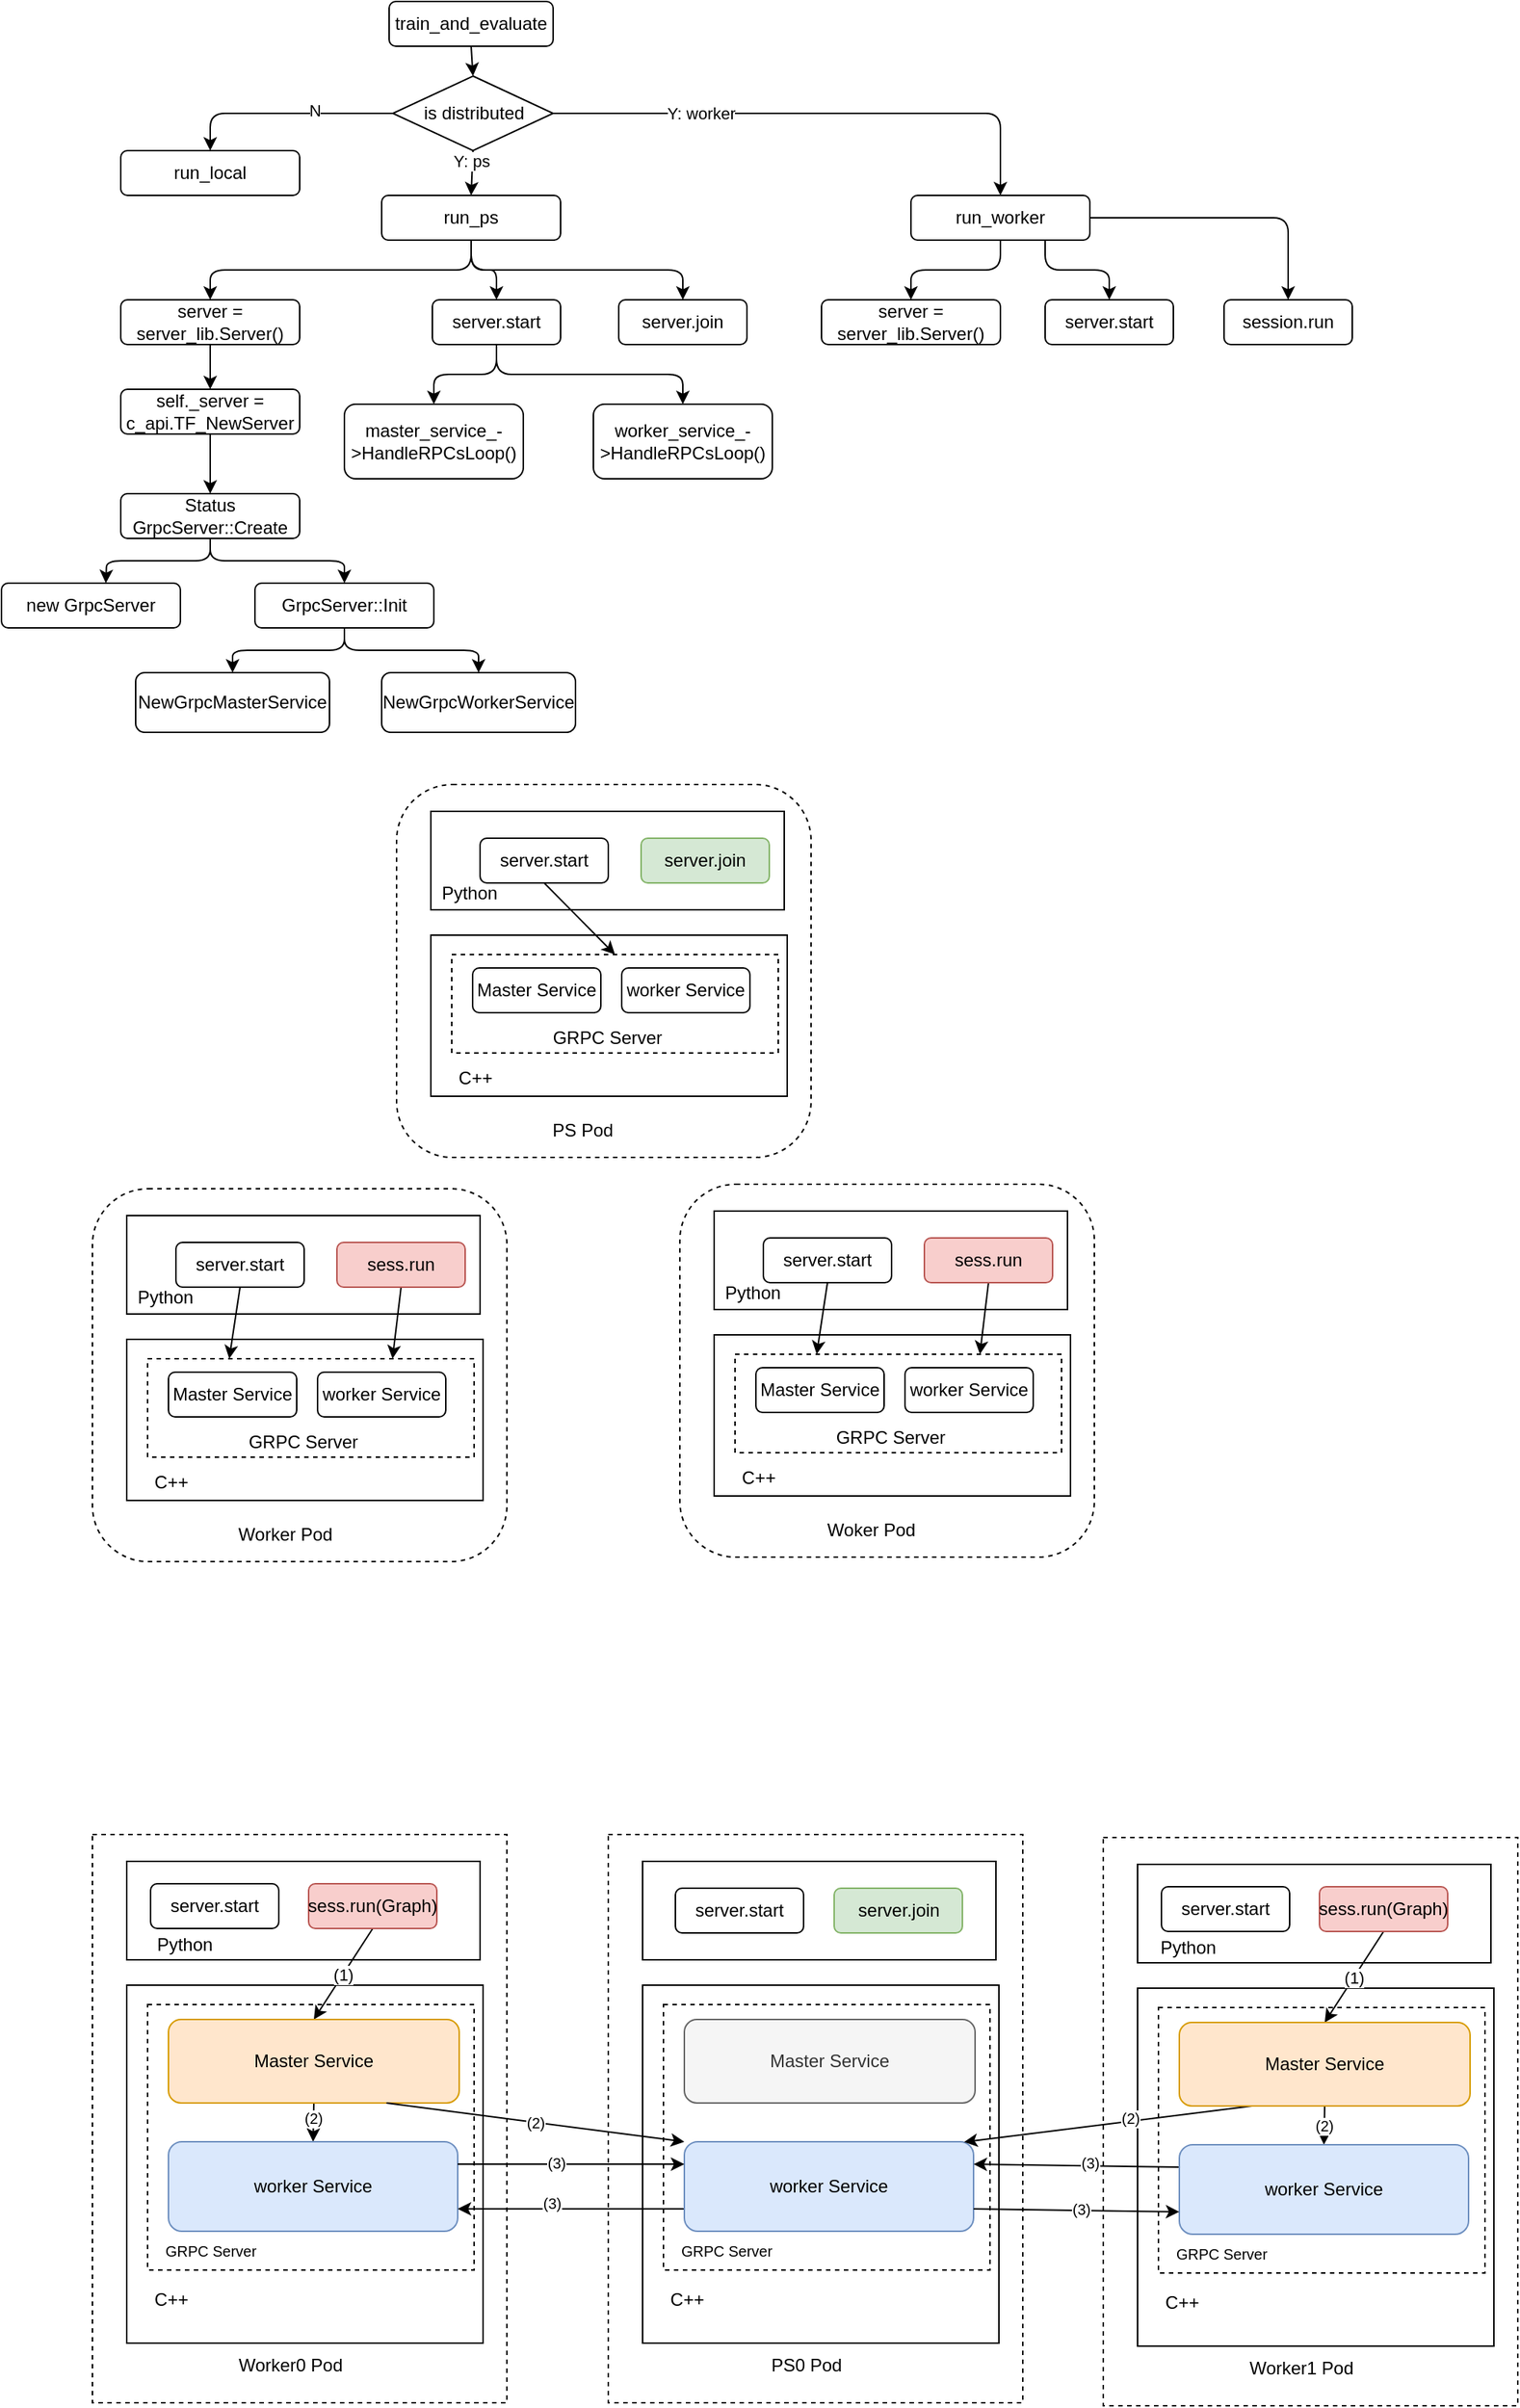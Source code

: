 <mxfile>
    <diagram id="j3vidQPTn1jR73q15Y5w" name="第 1 页">
        <mxGraphModel dx="1160" dy="494" grid="0" gridSize="10" guides="1" tooltips="1" connect="1" arrows="1" fold="1" page="1" pageScale="1" pageWidth="2339" pageHeight="3300" math="0" shadow="0">
            <root>
                <mxCell id="0"/>
                <mxCell id="1" parent="0"/>
                <mxCell id="64" value="" style="rounded=1;whiteSpace=wrap;html=1;dashed=1;" parent="1" vertex="1">
                    <mxGeometry x="275" y="615" width="278" height="250" as="geometry"/>
                </mxCell>
                <mxCell id="61" value="" style="rounded=0;whiteSpace=wrap;html=1;" parent="1" vertex="1">
                    <mxGeometry x="298" y="716" width="239" height="108" as="geometry"/>
                </mxCell>
                <mxCell id="59" value="" style="rounded=0;whiteSpace=wrap;html=1;dashed=1;" parent="1" vertex="1">
                    <mxGeometry x="312" y="729" width="219" height="66" as="geometry"/>
                </mxCell>
                <mxCell id="55" value="" style="rounded=0;whiteSpace=wrap;html=1;" parent="1" vertex="1">
                    <mxGeometry x="298" y="633" width="237" height="66" as="geometry"/>
                </mxCell>
                <mxCell id="4" style="edgeStyle=none;html=1;exitX=0.5;exitY=1;exitDx=0;exitDy=0;entryX=0.5;entryY=0;entryDx=0;entryDy=0;" parent="1" source="2" target="3" edge="1">
                    <mxGeometry relative="1" as="geometry"/>
                </mxCell>
                <mxCell id="2" value="train_and_evaluate" style="rounded=1;whiteSpace=wrap;html=1;" parent="1" vertex="1">
                    <mxGeometry x="270" y="90" width="110" height="30" as="geometry"/>
                </mxCell>
                <mxCell id="6" style="edgeStyle=none;html=1;exitX=0;exitY=0.5;exitDx=0;exitDy=0;entryX=0.5;entryY=0;entryDx=0;entryDy=0;" parent="1" source="3" target="5" edge="1">
                    <mxGeometry relative="1" as="geometry">
                        <Array as="points">
                            <mxPoint x="150" y="165"/>
                        </Array>
                    </mxGeometry>
                </mxCell>
                <mxCell id="7" value="N" style="edgeLabel;html=1;align=center;verticalAlign=middle;resizable=0;points=[];" parent="6" vertex="1" connectable="0">
                    <mxGeometry x="-0.278" y="-2" relative="1" as="geometry">
                        <mxPoint as="offset"/>
                    </mxGeometry>
                </mxCell>
                <mxCell id="9" style="edgeStyle=none;html=1;exitX=0.5;exitY=1;exitDx=0;exitDy=0;entryX=0.5;entryY=0;entryDx=0;entryDy=0;" parent="1" source="3" target="8" edge="1">
                    <mxGeometry relative="1" as="geometry"/>
                </mxCell>
                <mxCell id="15" value="Y: ps" style="edgeLabel;html=1;align=center;verticalAlign=middle;resizable=0;points=[];" parent="9" vertex="1" connectable="0">
                    <mxGeometry x="-0.532" y="-1" relative="1" as="geometry">
                        <mxPoint as="offset"/>
                    </mxGeometry>
                </mxCell>
                <mxCell id="13" style="edgeStyle=orthogonalEdgeStyle;html=1;exitX=1;exitY=0.5;exitDx=0;exitDy=0;entryX=0.5;entryY=0;entryDx=0;entryDy=0;" parent="1" source="3" target="12" edge="1">
                    <mxGeometry relative="1" as="geometry">
                        <Array as="points">
                            <mxPoint x="680" y="165"/>
                        </Array>
                    </mxGeometry>
                </mxCell>
                <mxCell id="14" value="Y: worker" style="edgeLabel;html=1;align=center;verticalAlign=middle;resizable=0;points=[];" parent="13" vertex="1" connectable="0">
                    <mxGeometry x="-0.446" relative="1" as="geometry">
                        <mxPoint as="offset"/>
                    </mxGeometry>
                </mxCell>
                <mxCell id="3" value="is distributed" style="rhombus;whiteSpace=wrap;html=1;" parent="1" vertex="1">
                    <mxGeometry x="272.5" y="140" width="107.5" height="50" as="geometry"/>
                </mxCell>
                <mxCell id="5" value="run_local" style="rounded=1;whiteSpace=wrap;html=1;" parent="1" vertex="1">
                    <mxGeometry x="90" y="190" width="120" height="30" as="geometry"/>
                </mxCell>
                <mxCell id="18" style="edgeStyle=orthogonalEdgeStyle;html=1;exitX=0.5;exitY=1;exitDx=0;exitDy=0;entryX=0.5;entryY=0;entryDx=0;entryDy=0;" parent="1" source="8" target="16" edge="1">
                    <mxGeometry relative="1" as="geometry"/>
                </mxCell>
                <mxCell id="19" value="" style="edgeStyle=orthogonalEdgeStyle;exitX=0.5;exitY=1;exitDx=0;exitDy=0;entryX=0.5;entryY=0;entryDx=0;entryDy=0;html=1;labelBackgroundColor=default;fontColor=default;" parent="1" source="8" target="17" edge="1">
                    <mxGeometry relative="1" as="geometry"/>
                </mxCell>
                <mxCell id="25" style="edgeStyle=orthogonalEdgeStyle;html=1;exitX=0.5;exitY=1;exitDx=0;exitDy=0;entryX=0.5;entryY=0;entryDx=0;entryDy=0;labelBackgroundColor=default;fontColor=default;" parent="1" source="8" target="23" edge="1">
                    <mxGeometry relative="1" as="geometry"/>
                </mxCell>
                <mxCell id="8" value="run_ps" style="rounded=1;whiteSpace=wrap;html=1;" parent="1" vertex="1">
                    <mxGeometry x="265" y="220" width="120" height="30" as="geometry"/>
                </mxCell>
                <mxCell id="42" style="edgeStyle=orthogonalEdgeStyle;html=1;exitX=0.5;exitY=1;exitDx=0;exitDy=0;entryX=0.5;entryY=0;entryDx=0;entryDy=0;labelBackgroundColor=default;fontColor=default;" parent="1" source="12" target="40" edge="1">
                    <mxGeometry relative="1" as="geometry"/>
                </mxCell>
                <mxCell id="43" style="edgeStyle=orthogonalEdgeStyle;html=1;exitX=0.75;exitY=1;exitDx=0;exitDy=0;entryX=0.5;entryY=0;entryDx=0;entryDy=0;labelBackgroundColor=default;fontColor=default;" parent="1" source="12" target="41" edge="1">
                    <mxGeometry relative="1" as="geometry"/>
                </mxCell>
                <mxCell id="48" style="edgeStyle=orthogonalEdgeStyle;html=1;exitX=1;exitY=0.5;exitDx=0;exitDy=0;entryX=0.5;entryY=0;entryDx=0;entryDy=0;labelBackgroundColor=default;fontColor=default;" parent="1" source="12" target="47" edge="1">
                    <mxGeometry relative="1" as="geometry"/>
                </mxCell>
                <mxCell id="12" value="run_worker" style="rounded=1;whiteSpace=wrap;html=1;" parent="1" vertex="1">
                    <mxGeometry x="620" y="220" width="120" height="30" as="geometry"/>
                </mxCell>
                <mxCell id="30" style="edgeStyle=orthogonalEdgeStyle;html=1;exitX=0.5;exitY=1;exitDx=0;exitDy=0;entryX=0.5;entryY=0;entryDx=0;entryDy=0;labelBackgroundColor=default;fontColor=default;" parent="1" source="16" target="21" edge="1">
                    <mxGeometry relative="1" as="geometry"/>
                </mxCell>
                <mxCell id="16" value="server = server_lib.Server()" style="rounded=1;whiteSpace=wrap;html=1;" parent="1" vertex="1">
                    <mxGeometry x="90" y="290" width="120" height="30" as="geometry"/>
                </mxCell>
                <mxCell id="17" value="server.join" style="rounded=1;whiteSpace=wrap;html=1;" parent="1" vertex="1">
                    <mxGeometry x="424" y="290" width="86" height="30" as="geometry"/>
                </mxCell>
                <mxCell id="31" style="edgeStyle=orthogonalEdgeStyle;html=1;exitX=0.5;exitY=1;exitDx=0;exitDy=0;entryX=0.5;entryY=0;entryDx=0;entryDy=0;labelBackgroundColor=default;fontColor=default;" parent="1" source="21" target="22" edge="1">
                    <mxGeometry relative="1" as="geometry"/>
                </mxCell>
                <mxCell id="21" value="self._server = c_api.TF_NewServer" style="rounded=1;whiteSpace=wrap;html=1;" parent="1" vertex="1">
                    <mxGeometry x="90" y="350" width="120" height="30" as="geometry"/>
                </mxCell>
                <mxCell id="32" style="edgeStyle=orthogonalEdgeStyle;html=1;exitX=0.5;exitY=1;exitDx=0;exitDy=0;entryX=0.5;entryY=0;entryDx=0;entryDy=0;labelBackgroundColor=default;fontColor=default;" parent="1" source="22" edge="1">
                    <mxGeometry relative="1" as="geometry">
                        <mxPoint x="80" y="480" as="targetPoint"/>
                    </mxGeometry>
                </mxCell>
                <mxCell id="33" style="edgeStyle=orthogonalEdgeStyle;html=1;exitX=0.5;exitY=1;exitDx=0;exitDy=0;labelBackgroundColor=default;fontColor=default;" parent="1" source="22" target="27" edge="1">
                    <mxGeometry relative="1" as="geometry"/>
                </mxCell>
                <mxCell id="22" value="Status GrpcServer::Create" style="rounded=1;whiteSpace=wrap;html=1;" parent="1" vertex="1">
                    <mxGeometry x="90" y="420" width="120" height="30" as="geometry"/>
                </mxCell>
                <mxCell id="38" style="edgeStyle=orthogonalEdgeStyle;html=1;exitX=0.5;exitY=1;exitDx=0;exitDy=0;entryX=0.5;entryY=0;entryDx=0;entryDy=0;labelBackgroundColor=default;fontColor=default;" parent="1" source="23" target="36" edge="1">
                    <mxGeometry relative="1" as="geometry"/>
                </mxCell>
                <mxCell id="39" style="edgeStyle=orthogonalEdgeStyle;html=1;exitX=0.5;exitY=1;exitDx=0;exitDy=0;entryX=0.5;entryY=0;entryDx=0;entryDy=0;labelBackgroundColor=default;fontColor=default;" parent="1" source="23" target="37" edge="1">
                    <mxGeometry relative="1" as="geometry"/>
                </mxCell>
                <mxCell id="23" value="server.start" style="rounded=1;whiteSpace=wrap;html=1;" parent="1" vertex="1">
                    <mxGeometry x="299" y="290" width="86" height="30" as="geometry"/>
                </mxCell>
                <mxCell id="26" value="new GrpcServer" style="rounded=1;whiteSpace=wrap;html=1;" parent="1" vertex="1">
                    <mxGeometry x="10" y="480" width="120" height="30" as="geometry"/>
                </mxCell>
                <mxCell id="34" style="edgeStyle=orthogonalEdgeStyle;html=1;exitX=0.5;exitY=1;exitDx=0;exitDy=0;entryX=0.5;entryY=0;entryDx=0;entryDy=0;labelBackgroundColor=default;fontColor=default;" parent="1" source="27" target="28" edge="1">
                    <mxGeometry relative="1" as="geometry"/>
                </mxCell>
                <mxCell id="35" style="edgeStyle=orthogonalEdgeStyle;html=1;exitX=0.5;exitY=1;exitDx=0;exitDy=0;labelBackgroundColor=default;fontColor=default;" parent="1" source="27" target="29" edge="1">
                    <mxGeometry relative="1" as="geometry"/>
                </mxCell>
                <mxCell id="27" value="GrpcServer::Init" style="rounded=1;whiteSpace=wrap;html=1;" parent="1" vertex="1">
                    <mxGeometry x="180" y="480" width="120" height="30" as="geometry"/>
                </mxCell>
                <mxCell id="28" value="NewGrpcMasterService" style="rounded=1;whiteSpace=wrap;html=1;" parent="1" vertex="1">
                    <mxGeometry x="100" y="540" width="130" height="40" as="geometry"/>
                </mxCell>
                <mxCell id="29" value="NewGrpcWorkerService" style="rounded=1;whiteSpace=wrap;html=1;" parent="1" vertex="1">
                    <mxGeometry x="265" y="540" width="130" height="40" as="geometry"/>
                </mxCell>
                <mxCell id="36" value="master_service_-&amp;gt;HandleRPCsLoop()" style="rounded=1;whiteSpace=wrap;html=1;" parent="1" vertex="1">
                    <mxGeometry x="240" y="360" width="120" height="50" as="geometry"/>
                </mxCell>
                <mxCell id="37" value="worker_service_-&amp;gt;HandleRPCsLoop()" style="rounded=1;whiteSpace=wrap;html=1;" parent="1" vertex="1">
                    <mxGeometry x="407" y="360" width="120" height="50" as="geometry"/>
                </mxCell>
                <mxCell id="40" value="server = server_lib.Server()" style="rounded=1;whiteSpace=wrap;html=1;" parent="1" vertex="1">
                    <mxGeometry x="560" y="290" width="120" height="30" as="geometry"/>
                </mxCell>
                <mxCell id="41" value="server.start" style="rounded=1;whiteSpace=wrap;html=1;" parent="1" vertex="1">
                    <mxGeometry x="710" y="290" width="86" height="30" as="geometry"/>
                </mxCell>
                <mxCell id="47" value="session.run" style="rounded=1;whiteSpace=wrap;html=1;" parent="1" vertex="1">
                    <mxGeometry x="830" y="290" width="86" height="30" as="geometry"/>
                </mxCell>
                <mxCell id="63" style="edgeStyle=none;html=1;exitX=0.5;exitY=1;exitDx=0;exitDy=0;entryX=0.5;entryY=0;entryDx=0;entryDy=0;" parent="1" source="50" target="59" edge="1">
                    <mxGeometry relative="1" as="geometry">
                        <Array as="points"/>
                    </mxGeometry>
                </mxCell>
                <mxCell id="50" value="server.start" style="rounded=1;whiteSpace=wrap;html=1;" parent="1" vertex="1">
                    <mxGeometry x="331" y="651" width="86" height="30" as="geometry"/>
                </mxCell>
                <mxCell id="51" value="server.join" style="rounded=1;whiteSpace=wrap;html=1;fillColor=#d5e8d4;strokeColor=#82b366;" parent="1" vertex="1">
                    <mxGeometry x="439" y="651" width="86" height="30" as="geometry"/>
                </mxCell>
                <mxCell id="56" value="Python" style="text;strokeColor=none;align=center;fillColor=none;html=1;verticalAlign=middle;whiteSpace=wrap;rounded=0;" parent="1" vertex="1">
                    <mxGeometry x="294" y="673" width="60" height="30" as="geometry"/>
                </mxCell>
                <mxCell id="57" value="Master Service" style="rounded=1;whiteSpace=wrap;html=1;" parent="1" vertex="1">
                    <mxGeometry x="326" y="738" width="86" height="30" as="geometry"/>
                </mxCell>
                <mxCell id="58" value="worker Service" style="rounded=1;whiteSpace=wrap;html=1;" parent="1" vertex="1">
                    <mxGeometry x="426" y="738" width="86" height="30" as="geometry"/>
                </mxCell>
                <mxCell id="60" value="GRPC Server" style="text;strokeColor=none;align=center;fillColor=none;html=1;verticalAlign=middle;whiteSpace=wrap;rounded=0;" parent="1" vertex="1">
                    <mxGeometry x="374" y="770" width="85" height="30" as="geometry"/>
                </mxCell>
                <mxCell id="62" value="C++" style="text;strokeColor=none;align=center;fillColor=none;html=1;verticalAlign=middle;whiteSpace=wrap;rounded=0;" parent="1" vertex="1">
                    <mxGeometry x="298" y="797" width="60" height="30" as="geometry"/>
                </mxCell>
                <mxCell id="65" value="PS Pod" style="text;strokeColor=none;align=center;fillColor=none;html=1;verticalAlign=middle;whiteSpace=wrap;rounded=0;dashed=1;" parent="1" vertex="1">
                    <mxGeometry x="370" y="832" width="60" height="30" as="geometry"/>
                </mxCell>
                <mxCell id="66" value="" style="rounded=1;whiteSpace=wrap;html=1;dashed=1;" parent="1" vertex="1">
                    <mxGeometry x="71" y="886" width="278" height="250" as="geometry"/>
                </mxCell>
                <mxCell id="67" value="" style="rounded=0;whiteSpace=wrap;html=1;" parent="1" vertex="1">
                    <mxGeometry x="94" y="987" width="239" height="108" as="geometry"/>
                </mxCell>
                <mxCell id="68" value="" style="rounded=0;whiteSpace=wrap;html=1;dashed=1;" parent="1" vertex="1">
                    <mxGeometry x="108" y="1000" width="219" height="66" as="geometry"/>
                </mxCell>
                <mxCell id="69" value="" style="rounded=0;whiteSpace=wrap;html=1;" parent="1" vertex="1">
                    <mxGeometry x="94" y="904" width="237" height="66" as="geometry"/>
                </mxCell>
                <mxCell id="70" style="edgeStyle=none;html=1;exitX=0.5;exitY=1;exitDx=0;exitDy=0;entryX=0.25;entryY=0;entryDx=0;entryDy=0;" parent="1" source="71" target="68" edge="1">
                    <mxGeometry relative="1" as="geometry">
                        <Array as="points"/>
                    </mxGeometry>
                </mxCell>
                <mxCell id="71" value="server.start" style="rounded=1;whiteSpace=wrap;html=1;" parent="1" vertex="1">
                    <mxGeometry x="127" y="922" width="86" height="30" as="geometry"/>
                </mxCell>
                <mxCell id="79" style="edgeStyle=none;html=1;exitX=0.5;exitY=1;exitDx=0;exitDy=0;entryX=0.75;entryY=0;entryDx=0;entryDy=0;" parent="1" source="72" target="68" edge="1">
                    <mxGeometry relative="1" as="geometry"/>
                </mxCell>
                <mxCell id="72" value="sess.run" style="rounded=1;whiteSpace=wrap;html=1;fillColor=#f8cecc;strokeColor=#b85450;" parent="1" vertex="1">
                    <mxGeometry x="235" y="922" width="86" height="30" as="geometry"/>
                </mxCell>
                <mxCell id="73" value="Python" style="text;strokeColor=none;align=center;fillColor=none;html=1;verticalAlign=middle;whiteSpace=wrap;rounded=0;" parent="1" vertex="1">
                    <mxGeometry x="90" y="944" width="60" height="30" as="geometry"/>
                </mxCell>
                <mxCell id="74" value="Master Service" style="rounded=1;whiteSpace=wrap;html=1;" parent="1" vertex="1">
                    <mxGeometry x="122" y="1009" width="86" height="30" as="geometry"/>
                </mxCell>
                <mxCell id="75" value="worker Service" style="rounded=1;whiteSpace=wrap;html=1;" parent="1" vertex="1">
                    <mxGeometry x="222" y="1009" width="86" height="30" as="geometry"/>
                </mxCell>
                <mxCell id="76" value="GRPC Server" style="text;strokeColor=none;align=center;fillColor=none;html=1;verticalAlign=middle;whiteSpace=wrap;rounded=0;" parent="1" vertex="1">
                    <mxGeometry x="170" y="1041" width="85" height="30" as="geometry"/>
                </mxCell>
                <mxCell id="77" value="C++" style="text;strokeColor=none;align=center;fillColor=none;html=1;verticalAlign=middle;whiteSpace=wrap;rounded=0;" parent="1" vertex="1">
                    <mxGeometry x="94" y="1068" width="60" height="30" as="geometry"/>
                </mxCell>
                <mxCell id="78" value="Worker Pod" style="text;strokeColor=none;align=center;fillColor=none;html=1;verticalAlign=middle;whiteSpace=wrap;rounded=0;dashed=1;" parent="1" vertex="1">
                    <mxGeometry x="166" y="1103" width="69" height="30" as="geometry"/>
                </mxCell>
                <mxCell id="80" value="" style="rounded=1;whiteSpace=wrap;html=1;dashed=1;" parent="1" vertex="1">
                    <mxGeometry x="465" y="883" width="278" height="250" as="geometry"/>
                </mxCell>
                <mxCell id="81" value="" style="rounded=0;whiteSpace=wrap;html=1;" parent="1" vertex="1">
                    <mxGeometry x="488" y="984" width="239" height="108" as="geometry"/>
                </mxCell>
                <mxCell id="82" value="" style="rounded=0;whiteSpace=wrap;html=1;dashed=1;" parent="1" vertex="1">
                    <mxGeometry x="502" y="997" width="219" height="66" as="geometry"/>
                </mxCell>
                <mxCell id="83" value="" style="rounded=0;whiteSpace=wrap;html=1;" parent="1" vertex="1">
                    <mxGeometry x="488" y="901" width="237" height="66" as="geometry"/>
                </mxCell>
                <mxCell id="84" style="edgeStyle=none;html=1;exitX=0.5;exitY=1;exitDx=0;exitDy=0;entryX=0.25;entryY=0;entryDx=0;entryDy=0;" parent="1" source="85" target="82" edge="1">
                    <mxGeometry relative="1" as="geometry">
                        <Array as="points"/>
                    </mxGeometry>
                </mxCell>
                <mxCell id="85" value="server.start" style="rounded=1;whiteSpace=wrap;html=1;" parent="1" vertex="1">
                    <mxGeometry x="521" y="919" width="86" height="30" as="geometry"/>
                </mxCell>
                <mxCell id="86" style="edgeStyle=none;html=1;exitX=0.5;exitY=1;exitDx=0;exitDy=0;entryX=0.75;entryY=0;entryDx=0;entryDy=0;" parent="1" source="87" target="82" edge="1">
                    <mxGeometry relative="1" as="geometry"/>
                </mxCell>
                <mxCell id="87" value="sess.run" style="rounded=1;whiteSpace=wrap;html=1;fillColor=#f8cecc;strokeColor=#b85450;" parent="1" vertex="1">
                    <mxGeometry x="629" y="919" width="86" height="30" as="geometry"/>
                </mxCell>
                <mxCell id="88" value="Python" style="text;strokeColor=none;align=center;fillColor=none;html=1;verticalAlign=middle;whiteSpace=wrap;rounded=0;" parent="1" vertex="1">
                    <mxGeometry x="484" y="941" width="60" height="30" as="geometry"/>
                </mxCell>
                <mxCell id="89" value="Master Service" style="rounded=1;whiteSpace=wrap;html=1;" parent="1" vertex="1">
                    <mxGeometry x="516" y="1006" width="86" height="30" as="geometry"/>
                </mxCell>
                <mxCell id="90" value="worker Service" style="rounded=1;whiteSpace=wrap;html=1;" parent="1" vertex="1">
                    <mxGeometry x="616" y="1006" width="86" height="30" as="geometry"/>
                </mxCell>
                <mxCell id="91" value="GRPC Server" style="text;strokeColor=none;align=center;fillColor=none;html=1;verticalAlign=middle;whiteSpace=wrap;rounded=0;" parent="1" vertex="1">
                    <mxGeometry x="564" y="1038" width="85" height="30" as="geometry"/>
                </mxCell>
                <mxCell id="92" value="C++" style="text;strokeColor=none;align=center;fillColor=none;html=1;verticalAlign=middle;whiteSpace=wrap;rounded=0;" parent="1" vertex="1">
                    <mxGeometry x="488" y="1065" width="60" height="30" as="geometry"/>
                </mxCell>
                <mxCell id="93" value="Woker Pod" style="text;strokeColor=none;align=center;fillColor=none;html=1;verticalAlign=middle;whiteSpace=wrap;rounded=0;dashed=1;" parent="1" vertex="1">
                    <mxGeometry x="560" y="1100" width="67" height="30" as="geometry"/>
                </mxCell>
                <mxCell id="94" value="" style="rounded=0;whiteSpace=wrap;html=1;dashed=1;" vertex="1" parent="1">
                    <mxGeometry x="71" y="1319" width="278" height="381" as="geometry"/>
                </mxCell>
                <mxCell id="95" value="" style="rounded=0;whiteSpace=wrap;html=1;" vertex="1" parent="1">
                    <mxGeometry x="94" y="1420" width="239" height="240" as="geometry"/>
                </mxCell>
                <mxCell id="96" value="" style="rounded=0;whiteSpace=wrap;html=1;dashed=1;" vertex="1" parent="1">
                    <mxGeometry x="108" y="1433" width="219" height="178" as="geometry"/>
                </mxCell>
                <mxCell id="97" value="" style="rounded=0;whiteSpace=wrap;html=1;" vertex="1" parent="1">
                    <mxGeometry x="94" y="1337" width="237" height="66" as="geometry"/>
                </mxCell>
                <mxCell id="100" value="(1)" style="edgeStyle=none;html=1;exitX=0.5;exitY=1;exitDx=0;exitDy=0;entryX=0.5;entryY=0;entryDx=0;entryDy=0;" edge="1" parent="1" source="101" target="103">
                    <mxGeometry relative="1" as="geometry"/>
                </mxCell>
                <mxCell id="101" value="sess.run(Graph)" style="rounded=1;whiteSpace=wrap;html=1;fillColor=#f8cecc;strokeColor=#b85450;" vertex="1" parent="1">
                    <mxGeometry x="216" y="1352" width="86" height="30" as="geometry"/>
                </mxCell>
                <mxCell id="110" style="edgeStyle=none;html=1;exitX=0.5;exitY=1;exitDx=0;exitDy=0;entryX=0.5;entryY=0;entryDx=0;entryDy=0;fontSize=10;" edge="1" parent="1" source="103" target="104">
                    <mxGeometry relative="1" as="geometry"/>
                </mxCell>
                <mxCell id="147" value="(2)" style="edgeLabel;html=1;align=center;verticalAlign=middle;resizable=0;points=[];fontSize=10;" vertex="1" connectable="0" parent="110">
                    <mxGeometry x="-0.221" y="-1" relative="1" as="geometry">
                        <mxPoint as="offset"/>
                    </mxGeometry>
                </mxCell>
                <mxCell id="103" value="Master Service" style="rounded=1;whiteSpace=wrap;html=1;fillColor=#ffe6cc;strokeColor=#d79b00;" vertex="1" parent="1">
                    <mxGeometry x="122" y="1443" width="195" height="56" as="geometry"/>
                </mxCell>
                <mxCell id="104" value="worker Service" style="rounded=1;whiteSpace=wrap;html=1;fillColor=#dae8fc;strokeColor=#6c8ebf;" vertex="1" parent="1">
                    <mxGeometry x="122" y="1525" width="194" height="60" as="geometry"/>
                </mxCell>
                <mxCell id="105" value="&lt;font style=&quot;font-size: 10px;&quot;&gt;GRPC Server&lt;/font&gt;" style="text;strokeColor=none;align=center;fillColor=none;html=1;verticalAlign=middle;whiteSpace=wrap;rounded=0;" vertex="1" parent="1">
                    <mxGeometry x="108" y="1583" width="85" height="30" as="geometry"/>
                </mxCell>
                <mxCell id="106" value="C++" style="text;strokeColor=none;align=center;fillColor=none;html=1;verticalAlign=middle;whiteSpace=wrap;rounded=0;" vertex="1" parent="1">
                    <mxGeometry x="94" y="1616" width="60" height="30" as="geometry"/>
                </mxCell>
                <mxCell id="107" value="Worker0 Pod" style="text;strokeColor=none;align=center;fillColor=none;html=1;verticalAlign=middle;whiteSpace=wrap;rounded=0;dashed=1;" vertex="1" parent="1">
                    <mxGeometry x="161" y="1660" width="86" height="30" as="geometry"/>
                </mxCell>
                <mxCell id="111" value="" style="rounded=0;whiteSpace=wrap;html=1;dashed=1;" vertex="1" parent="1">
                    <mxGeometry x="417" y="1319" width="278" height="381" as="geometry"/>
                </mxCell>
                <mxCell id="112" value="" style="rounded=0;whiteSpace=wrap;html=1;" vertex="1" parent="1">
                    <mxGeometry x="440" y="1420" width="239" height="240" as="geometry"/>
                </mxCell>
                <mxCell id="113" value="" style="rounded=0;whiteSpace=wrap;html=1;dashed=1;" vertex="1" parent="1">
                    <mxGeometry x="454" y="1433" width="219" height="178" as="geometry"/>
                </mxCell>
                <mxCell id="114" value="" style="rounded=0;whiteSpace=wrap;html=1;" vertex="1" parent="1">
                    <mxGeometry x="440" y="1337" width="237" height="66" as="geometry"/>
                </mxCell>
                <mxCell id="118" value="Master Service" style="rounded=1;whiteSpace=wrap;html=1;fillColor=#f5f5f5;fontColor=#333333;strokeColor=#666666;" vertex="1" parent="1">
                    <mxGeometry x="468" y="1443" width="195" height="56" as="geometry"/>
                </mxCell>
                <mxCell id="128" style="edgeStyle=none;html=1;exitX=0;exitY=0.75;exitDx=0;exitDy=0;entryX=1;entryY=0.75;entryDx=0;entryDy=0;fontSize=10;" edge="1" parent="1" source="119" target="104">
                    <mxGeometry relative="1" as="geometry"/>
                </mxCell>
                <mxCell id="150" value="(3)" style="edgeLabel;html=1;align=center;verticalAlign=middle;resizable=0;points=[];fontSize=10;" vertex="1" connectable="0" parent="128">
                    <mxGeometry x="0.175" y="-4" relative="1" as="geometry">
                        <mxPoint as="offset"/>
                    </mxGeometry>
                </mxCell>
                <mxCell id="119" value="worker Service" style="rounded=1;whiteSpace=wrap;html=1;fillColor=#dae8fc;strokeColor=#6c8ebf;" vertex="1" parent="1">
                    <mxGeometry x="468" y="1525" width="194" height="60" as="geometry"/>
                </mxCell>
                <mxCell id="120" value="&lt;font style=&quot;font-size: 10px;&quot;&gt;GRPC Server&lt;/font&gt;" style="text;strokeColor=none;align=center;fillColor=none;html=1;verticalAlign=middle;whiteSpace=wrap;rounded=0;" vertex="1" parent="1">
                    <mxGeometry x="454" y="1583" width="85" height="30" as="geometry"/>
                </mxCell>
                <mxCell id="121" value="C++" style="text;strokeColor=none;align=center;fillColor=none;html=1;verticalAlign=middle;whiteSpace=wrap;rounded=0;" vertex="1" parent="1">
                    <mxGeometry x="440" y="1616" width="60" height="30" as="geometry"/>
                </mxCell>
                <mxCell id="122" value="PS0 Pod" style="text;strokeColor=none;align=center;fillColor=none;html=1;verticalAlign=middle;whiteSpace=wrap;rounded=0;dashed=1;" vertex="1" parent="1">
                    <mxGeometry x="507" y="1660" width="86" height="30" as="geometry"/>
                </mxCell>
                <mxCell id="123" value="server.start" style="rounded=1;whiteSpace=wrap;html=1;" vertex="1" parent="1">
                    <mxGeometry x="110" y="1352" width="86" height="30" as="geometry"/>
                </mxCell>
                <mxCell id="124" value="server.start" style="rounded=1;whiteSpace=wrap;html=1;" vertex="1" parent="1">
                    <mxGeometry x="462" y="1355" width="86" height="30" as="geometry"/>
                </mxCell>
                <mxCell id="125" value="server.join" style="rounded=1;whiteSpace=wrap;html=1;fillColor=#d5e8d4;strokeColor=#82b366;" vertex="1" parent="1">
                    <mxGeometry x="568.5" y="1355" width="86" height="30" as="geometry"/>
                </mxCell>
                <mxCell id="126" value="(2)" style="edgeStyle=none;html=1;exitX=0.75;exitY=1;exitDx=0;exitDy=0;entryX=0;entryY=0;entryDx=0;entryDy=0;fontSize=10;" edge="1" parent="1" source="103" target="119">
                    <mxGeometry relative="1" as="geometry"/>
                </mxCell>
                <mxCell id="127" style="edgeStyle=none;html=1;exitX=1;exitY=0.25;exitDx=0;exitDy=0;entryX=0;entryY=0.25;entryDx=0;entryDy=0;fontSize=10;" edge="1" parent="1" source="104" target="119">
                    <mxGeometry relative="1" as="geometry"/>
                </mxCell>
                <mxCell id="149" value="(3)" style="edgeLabel;html=1;align=center;verticalAlign=middle;resizable=0;points=[];fontSize=10;" vertex="1" connectable="0" parent="127">
                    <mxGeometry x="-0.136" y="1" relative="1" as="geometry">
                        <mxPoint as="offset"/>
                    </mxGeometry>
                </mxCell>
                <mxCell id="129" value="" style="rounded=0;whiteSpace=wrap;html=1;dashed=1;" vertex="1" parent="1">
                    <mxGeometry x="749" y="1321" width="278" height="381" as="geometry"/>
                </mxCell>
                <mxCell id="130" value="" style="rounded=0;whiteSpace=wrap;html=1;" vertex="1" parent="1">
                    <mxGeometry x="772" y="1422" width="239" height="240" as="geometry"/>
                </mxCell>
                <mxCell id="131" value="" style="rounded=0;whiteSpace=wrap;html=1;dashed=1;" vertex="1" parent="1">
                    <mxGeometry x="786" y="1435" width="219" height="178" as="geometry"/>
                </mxCell>
                <mxCell id="132" value="" style="rounded=0;whiteSpace=wrap;html=1;" vertex="1" parent="1">
                    <mxGeometry x="772" y="1339" width="237" height="66" as="geometry"/>
                </mxCell>
                <mxCell id="133" value="(1)" style="edgeStyle=none;html=1;exitX=0.5;exitY=1;exitDx=0;exitDy=0;entryX=0.5;entryY=0;entryDx=0;entryDy=0;" edge="1" parent="1" source="134" target="136">
                    <mxGeometry relative="1" as="geometry"/>
                </mxCell>
                <mxCell id="134" value="sess.run(Graph)" style="rounded=1;whiteSpace=wrap;html=1;fillColor=#f8cecc;strokeColor=#b85450;" vertex="1" parent="1">
                    <mxGeometry x="894" y="1354" width="86" height="30" as="geometry"/>
                </mxCell>
                <mxCell id="135" value="(2)" style="edgeStyle=none;html=1;exitX=0.5;exitY=1;exitDx=0;exitDy=0;entryX=0.5;entryY=0;entryDx=0;entryDy=0;fontSize=10;" edge="1" parent="1" source="136" target="137">
                    <mxGeometry relative="1" as="geometry"/>
                </mxCell>
                <mxCell id="144" style="edgeStyle=none;html=1;exitX=0.25;exitY=1;exitDx=0;exitDy=0;entryX=0.967;entryY=0.002;entryDx=0;entryDy=0;entryPerimeter=0;fontSize=10;" edge="1" parent="1" source="136" target="119">
                    <mxGeometry relative="1" as="geometry"/>
                </mxCell>
                <mxCell id="148" value="(2)" style="edgeLabel;html=1;align=center;verticalAlign=middle;resizable=0;points=[];fontSize=10;" vertex="1" connectable="0" parent="144">
                    <mxGeometry x="-0.153" y="-2" relative="1" as="geometry">
                        <mxPoint as="offset"/>
                    </mxGeometry>
                </mxCell>
                <mxCell id="136" value="Master Service" style="rounded=1;whiteSpace=wrap;html=1;fillColor=#ffe6cc;strokeColor=#d79b00;" vertex="1" parent="1">
                    <mxGeometry x="800" y="1445" width="195" height="56" as="geometry"/>
                </mxCell>
                <mxCell id="145" style="edgeStyle=none;html=1;exitX=0;exitY=0.25;exitDx=0;exitDy=0;entryX=1;entryY=0.25;entryDx=0;entryDy=0;fontSize=10;" edge="1" parent="1" source="137" target="119">
                    <mxGeometry relative="1" as="geometry"/>
                </mxCell>
                <mxCell id="151" value="(3)" style="edgeLabel;html=1;align=center;verticalAlign=middle;resizable=0;points=[];fontSize=10;" vertex="1" connectable="0" parent="145">
                    <mxGeometry x="-0.125" y="-2" relative="1" as="geometry">
                        <mxPoint as="offset"/>
                    </mxGeometry>
                </mxCell>
                <mxCell id="137" value="worker Service" style="rounded=1;whiteSpace=wrap;html=1;fillColor=#dae8fc;strokeColor=#6c8ebf;" vertex="1" parent="1">
                    <mxGeometry x="800" y="1527" width="194" height="60" as="geometry"/>
                </mxCell>
                <mxCell id="138" value="&lt;font style=&quot;font-size: 10px;&quot;&gt;GRPC Server&lt;/font&gt;" style="text;strokeColor=none;align=center;fillColor=none;html=1;verticalAlign=middle;whiteSpace=wrap;rounded=0;" vertex="1" parent="1">
                    <mxGeometry x="786" y="1585" width="85" height="30" as="geometry"/>
                </mxCell>
                <mxCell id="139" value="C++" style="text;strokeColor=none;align=center;fillColor=none;html=1;verticalAlign=middle;whiteSpace=wrap;rounded=0;" vertex="1" parent="1">
                    <mxGeometry x="772" y="1618" width="60" height="30" as="geometry"/>
                </mxCell>
                <mxCell id="140" value="Worker1 Pod" style="text;strokeColor=none;align=center;fillColor=none;html=1;verticalAlign=middle;whiteSpace=wrap;rounded=0;dashed=1;" vertex="1" parent="1">
                    <mxGeometry x="839" y="1662" width="86" height="30" as="geometry"/>
                </mxCell>
                <mxCell id="141" value="server.start" style="rounded=1;whiteSpace=wrap;html=1;" vertex="1" parent="1">
                    <mxGeometry x="788" y="1354" width="86" height="30" as="geometry"/>
                </mxCell>
                <mxCell id="142" value="Python" style="text;strokeColor=none;align=center;fillColor=none;html=1;verticalAlign=middle;whiteSpace=wrap;rounded=0;" vertex="1" parent="1">
                    <mxGeometry x="103" y="1378" width="60" height="30" as="geometry"/>
                </mxCell>
                <mxCell id="143" value="Python" style="text;strokeColor=none;align=center;fillColor=none;html=1;verticalAlign=middle;whiteSpace=wrap;rounded=0;" vertex="1" parent="1">
                    <mxGeometry x="776" y="1380" width="60" height="30" as="geometry"/>
                </mxCell>
                <mxCell id="146" style="edgeStyle=none;html=1;exitX=1;exitY=0.75;exitDx=0;exitDy=0;entryX=0;entryY=0.75;entryDx=0;entryDy=0;fontSize=10;" edge="1" parent="1" source="119" target="137">
                    <mxGeometry relative="1" as="geometry"/>
                </mxCell>
                <mxCell id="152" value="(3)" style="edgeLabel;html=1;align=center;verticalAlign=middle;resizable=0;points=[];fontSize=10;" vertex="1" connectable="0" parent="146">
                    <mxGeometry x="0.039" y="1" relative="1" as="geometry">
                        <mxPoint as="offset"/>
                    </mxGeometry>
                </mxCell>
            </root>
        </mxGraphModel>
    </diagram>
</mxfile>